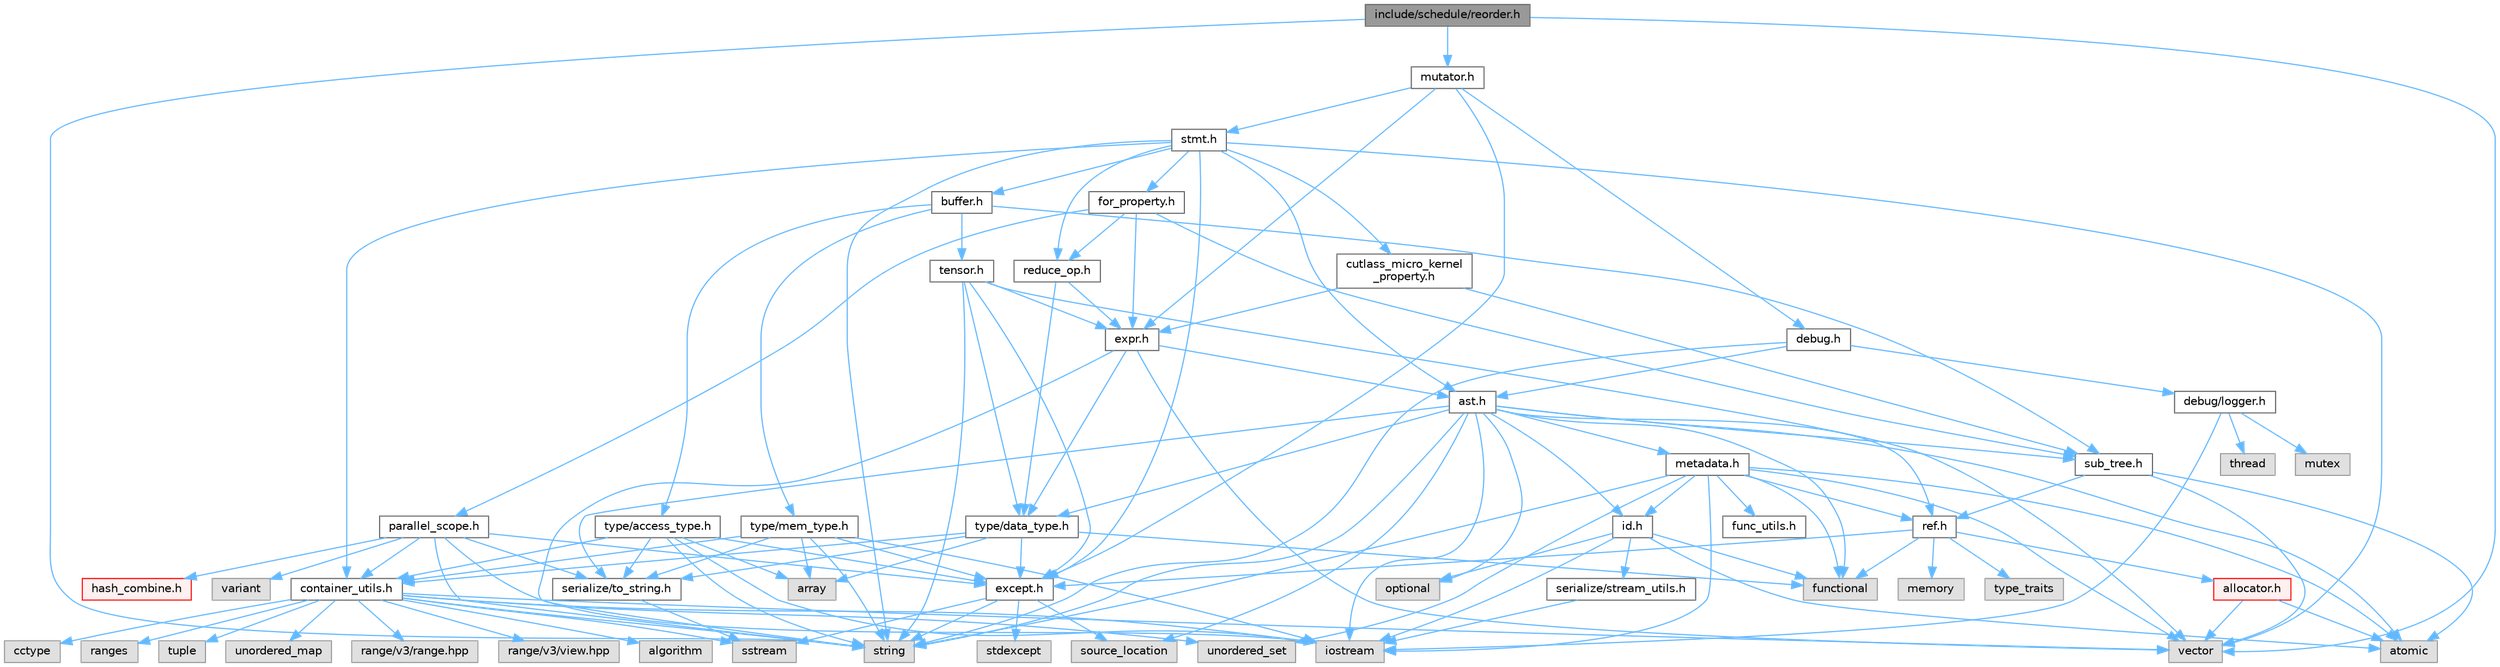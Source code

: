 digraph "include/schedule/reorder.h"
{
 // LATEX_PDF_SIZE
  bgcolor="transparent";
  edge [fontname=Helvetica,fontsize=10,labelfontname=Helvetica,labelfontsize=10];
  node [fontname=Helvetica,fontsize=10,shape=box,height=0.2,width=0.4];
  Node1 [label="include/schedule/reorder.h",height=0.2,width=0.4,color="gray40", fillcolor="grey60", style="filled", fontcolor="black",tooltip=" "];
  Node1 -> Node2 [color="steelblue1",style="solid"];
  Node2 [label="string",height=0.2,width=0.4,color="grey60", fillcolor="#E0E0E0", style="filled",tooltip=" "];
  Node1 -> Node3 [color="steelblue1",style="solid"];
  Node3 [label="vector",height=0.2,width=0.4,color="grey60", fillcolor="#E0E0E0", style="filled",tooltip=" "];
  Node1 -> Node4 [color="steelblue1",style="solid"];
  Node4 [label="mutator.h",height=0.2,width=0.4,color="grey40", fillcolor="white", style="filled",URL="$mutator_8h.html",tooltip=" "];
  Node4 -> Node5 [color="steelblue1",style="solid"];
  Node5 [label="debug.h",height=0.2,width=0.4,color="grey40", fillcolor="white", style="filled",URL="$debug_8h.html",tooltip=" "];
  Node5 -> Node2 [color="steelblue1",style="solid"];
  Node5 -> Node6 [color="steelblue1",style="solid"];
  Node6 [label="ast.h",height=0.2,width=0.4,color="grey40", fillcolor="white", style="filled",URL="$ast_8h.html",tooltip=" "];
  Node6 -> Node7 [color="steelblue1",style="solid"];
  Node7 [label="atomic",height=0.2,width=0.4,color="grey60", fillcolor="#E0E0E0", style="filled",tooltip=" "];
  Node6 -> Node8 [color="steelblue1",style="solid"];
  Node8 [label="functional",height=0.2,width=0.4,color="grey60", fillcolor="#E0E0E0", style="filled",tooltip=" "];
  Node6 -> Node9 [color="steelblue1",style="solid"];
  Node9 [label="iostream",height=0.2,width=0.4,color="grey60", fillcolor="#E0E0E0", style="filled",tooltip=" "];
  Node6 -> Node10 [color="steelblue1",style="solid"];
  Node10 [label="optional",height=0.2,width=0.4,color="grey60", fillcolor="#E0E0E0", style="filled",tooltip=" "];
  Node6 -> Node11 [color="steelblue1",style="solid"];
  Node11 [label="source_location",height=0.2,width=0.4,color="grey60", fillcolor="#E0E0E0", style="filled",tooltip=" "];
  Node6 -> Node2 [color="steelblue1",style="solid"];
  Node6 -> Node12 [color="steelblue1",style="solid"];
  Node12 [label="id.h",height=0.2,width=0.4,color="grey40", fillcolor="white", style="filled",URL="$id_8h.html",tooltip=" "];
  Node12 -> Node7 [color="steelblue1",style="solid"];
  Node12 -> Node8 [color="steelblue1",style="solid"];
  Node12 -> Node9 [color="steelblue1",style="solid"];
  Node12 -> Node10 [color="steelblue1",style="solid"];
  Node12 -> Node13 [color="steelblue1",style="solid"];
  Node13 [label="serialize/stream_utils.h",height=0.2,width=0.4,color="grey40", fillcolor="white", style="filled",URL="$stream__utils_8h.html",tooltip=" "];
  Node13 -> Node9 [color="steelblue1",style="solid"];
  Node6 -> Node14 [color="steelblue1",style="solid"];
  Node14 [label="metadata.h",height=0.2,width=0.4,color="grey40", fillcolor="white", style="filled",URL="$metadata_8h.html",tooltip=" "];
  Node14 -> Node7 [color="steelblue1",style="solid"];
  Node14 -> Node8 [color="steelblue1",style="solid"];
  Node14 -> Node9 [color="steelblue1",style="solid"];
  Node14 -> Node2 [color="steelblue1",style="solid"];
  Node14 -> Node15 [color="steelblue1",style="solid"];
  Node15 [label="unordered_set",height=0.2,width=0.4,color="grey60", fillcolor="#E0E0E0", style="filled",tooltip=" "];
  Node14 -> Node3 [color="steelblue1",style="solid"];
  Node14 -> Node16 [color="steelblue1",style="solid"];
  Node16 [label="func_utils.h",height=0.2,width=0.4,color="grey40", fillcolor="white", style="filled",URL="$func__utils_8h.html",tooltip=" "];
  Node14 -> Node12 [color="steelblue1",style="solid"];
  Node14 -> Node17 [color="steelblue1",style="solid"];
  Node17 [label="ref.h",height=0.2,width=0.4,color="grey40", fillcolor="white", style="filled",URL="$ref_8h.html",tooltip=" "];
  Node17 -> Node8 [color="steelblue1",style="solid"];
  Node17 -> Node18 [color="steelblue1",style="solid"];
  Node18 [label="memory",height=0.2,width=0.4,color="grey60", fillcolor="#E0E0E0", style="filled",tooltip=" "];
  Node17 -> Node19 [color="steelblue1",style="solid"];
  Node19 [label="type_traits",height=0.2,width=0.4,color="grey60", fillcolor="#E0E0E0", style="filled",tooltip=" "];
  Node17 -> Node20 [color="steelblue1",style="solid"];
  Node20 [label="allocator.h",height=0.2,width=0.4,color="red", fillcolor="#FFF0F0", style="filled",URL="$allocator_8h.html",tooltip=" "];
  Node20 -> Node7 [color="steelblue1",style="solid"];
  Node20 -> Node3 [color="steelblue1",style="solid"];
  Node17 -> Node23 [color="steelblue1",style="solid"];
  Node23 [label="except.h",height=0.2,width=0.4,color="grey40", fillcolor="white", style="filled",URL="$except_8h.html",tooltip=" "];
  Node23 -> Node11 [color="steelblue1",style="solid"];
  Node23 -> Node24 [color="steelblue1",style="solid"];
  Node24 [label="sstream",height=0.2,width=0.4,color="grey60", fillcolor="#E0E0E0", style="filled",tooltip=" "];
  Node23 -> Node25 [color="steelblue1",style="solid"];
  Node25 [label="stdexcept",height=0.2,width=0.4,color="grey60", fillcolor="#E0E0E0", style="filled",tooltip=" "];
  Node23 -> Node2 [color="steelblue1",style="solid"];
  Node6 -> Node17 [color="steelblue1",style="solid"];
  Node6 -> Node26 [color="steelblue1",style="solid"];
  Node26 [label="serialize/to_string.h",height=0.2,width=0.4,color="grey40", fillcolor="white", style="filled",URL="$to__string_8h.html",tooltip=" "];
  Node26 -> Node24 [color="steelblue1",style="solid"];
  Node6 -> Node27 [color="steelblue1",style="solid"];
  Node27 [label="sub_tree.h",height=0.2,width=0.4,color="grey40", fillcolor="white", style="filled",URL="$sub__tree_8h.html",tooltip=" "];
  Node27 -> Node7 [color="steelblue1",style="solid"];
  Node27 -> Node3 [color="steelblue1",style="solid"];
  Node27 -> Node17 [color="steelblue1",style="solid"];
  Node6 -> Node28 [color="steelblue1",style="solid"];
  Node28 [label="type/data_type.h",height=0.2,width=0.4,color="grey40", fillcolor="white", style="filled",URL="$data__type_8h.html",tooltip=" "];
  Node28 -> Node29 [color="steelblue1",style="solid"];
  Node29 [label="array",height=0.2,width=0.4,color="grey60", fillcolor="#E0E0E0", style="filled",tooltip=" "];
  Node28 -> Node8 [color="steelblue1",style="solid"];
  Node28 -> Node30 [color="steelblue1",style="solid"];
  Node30 [label="container_utils.h",height=0.2,width=0.4,color="grey40", fillcolor="white", style="filled",URL="$container__utils_8h.html",tooltip=" "];
  Node30 -> Node31 [color="steelblue1",style="solid"];
  Node31 [label="algorithm",height=0.2,width=0.4,color="grey60", fillcolor="#E0E0E0", style="filled",tooltip=" "];
  Node30 -> Node32 [color="steelblue1",style="solid"];
  Node32 [label="cctype",height=0.2,width=0.4,color="grey60", fillcolor="#E0E0E0", style="filled",tooltip=" "];
  Node30 -> Node9 [color="steelblue1",style="solid"];
  Node30 -> Node33 [color="steelblue1",style="solid"];
  Node33 [label="ranges",height=0.2,width=0.4,color="grey60", fillcolor="#E0E0E0", style="filled",tooltip=" "];
  Node30 -> Node24 [color="steelblue1",style="solid"];
  Node30 -> Node2 [color="steelblue1",style="solid"];
  Node30 -> Node34 [color="steelblue1",style="solid"];
  Node34 [label="tuple",height=0.2,width=0.4,color="grey60", fillcolor="#E0E0E0", style="filled",tooltip=" "];
  Node30 -> Node35 [color="steelblue1",style="solid"];
  Node35 [label="unordered_map",height=0.2,width=0.4,color="grey60", fillcolor="#E0E0E0", style="filled",tooltip=" "];
  Node30 -> Node15 [color="steelblue1",style="solid"];
  Node30 -> Node3 [color="steelblue1",style="solid"];
  Node30 -> Node36 [color="steelblue1",style="solid"];
  Node36 [label="range/v3/range.hpp",height=0.2,width=0.4,color="grey60", fillcolor="#E0E0E0", style="filled",tooltip=" "];
  Node30 -> Node37 [color="steelblue1",style="solid"];
  Node37 [label="range/v3/view.hpp",height=0.2,width=0.4,color="grey60", fillcolor="#E0E0E0", style="filled",tooltip=" "];
  Node28 -> Node23 [color="steelblue1",style="solid"];
  Node28 -> Node26 [color="steelblue1",style="solid"];
  Node5 -> Node38 [color="steelblue1",style="solid"];
  Node38 [label="debug/logger.h",height=0.2,width=0.4,color="grey40", fillcolor="white", style="filled",URL="$logger_8h.html",tooltip=" "];
  Node38 -> Node9 [color="steelblue1",style="solid"];
  Node38 -> Node39 [color="steelblue1",style="solid"];
  Node39 [label="mutex",height=0.2,width=0.4,color="grey60", fillcolor="#E0E0E0", style="filled",tooltip=" "];
  Node38 -> Node40 [color="steelblue1",style="solid"];
  Node40 [label="thread",height=0.2,width=0.4,color="grey60", fillcolor="#E0E0E0", style="filled",tooltip=" "];
  Node4 -> Node23 [color="steelblue1",style="solid"];
  Node4 -> Node41 [color="steelblue1",style="solid"];
  Node41 [label="expr.h",height=0.2,width=0.4,color="grey40", fillcolor="white", style="filled",URL="$expr_8h.html",tooltip=" "];
  Node41 -> Node2 [color="steelblue1",style="solid"];
  Node41 -> Node3 [color="steelblue1",style="solid"];
  Node41 -> Node6 [color="steelblue1",style="solid"];
  Node41 -> Node28 [color="steelblue1",style="solid"];
  Node4 -> Node42 [color="steelblue1",style="solid"];
  Node42 [label="stmt.h",height=0.2,width=0.4,color="grey40", fillcolor="white", style="filled",URL="$stmt_8h.html",tooltip=" "];
  Node42 -> Node2 [color="steelblue1",style="solid"];
  Node42 -> Node3 [color="steelblue1",style="solid"];
  Node42 -> Node6 [color="steelblue1",style="solid"];
  Node42 -> Node43 [color="steelblue1",style="solid"];
  Node43 [label="buffer.h",height=0.2,width=0.4,color="grey40", fillcolor="white", style="filled",URL="$buffer_8h.html",tooltip=" "];
  Node43 -> Node27 [color="steelblue1",style="solid"];
  Node43 -> Node44 [color="steelblue1",style="solid"];
  Node44 [label="tensor.h",height=0.2,width=0.4,color="grey40", fillcolor="white", style="filled",URL="$tensor_8h.html",tooltip=" "];
  Node44 -> Node2 [color="steelblue1",style="solid"];
  Node44 -> Node3 [color="steelblue1",style="solid"];
  Node44 -> Node23 [color="steelblue1",style="solid"];
  Node44 -> Node41 [color="steelblue1",style="solid"];
  Node44 -> Node28 [color="steelblue1",style="solid"];
  Node43 -> Node45 [color="steelblue1",style="solid"];
  Node45 [label="type/access_type.h",height=0.2,width=0.4,color="grey40", fillcolor="white", style="filled",URL="$access__type_8h.html",tooltip=" "];
  Node45 -> Node29 [color="steelblue1",style="solid"];
  Node45 -> Node9 [color="steelblue1",style="solid"];
  Node45 -> Node2 [color="steelblue1",style="solid"];
  Node45 -> Node30 [color="steelblue1",style="solid"];
  Node45 -> Node23 [color="steelblue1",style="solid"];
  Node45 -> Node26 [color="steelblue1",style="solid"];
  Node43 -> Node46 [color="steelblue1",style="solid"];
  Node46 [label="type/mem_type.h",height=0.2,width=0.4,color="grey40", fillcolor="white", style="filled",URL="$mem__type_8h.html",tooltip=" "];
  Node46 -> Node29 [color="steelblue1",style="solid"];
  Node46 -> Node9 [color="steelblue1",style="solid"];
  Node46 -> Node2 [color="steelblue1",style="solid"];
  Node46 -> Node30 [color="steelblue1",style="solid"];
  Node46 -> Node23 [color="steelblue1",style="solid"];
  Node46 -> Node26 [color="steelblue1",style="solid"];
  Node42 -> Node30 [color="steelblue1",style="solid"];
  Node42 -> Node47 [color="steelblue1",style="solid"];
  Node47 [label="cutlass_micro_kernel\l_property.h",height=0.2,width=0.4,color="grey40", fillcolor="white", style="filled",URL="$cutlass__micro__kernel__property_8h.html",tooltip=" "];
  Node47 -> Node41 [color="steelblue1",style="solid"];
  Node47 -> Node27 [color="steelblue1",style="solid"];
  Node42 -> Node23 [color="steelblue1",style="solid"];
  Node42 -> Node48 [color="steelblue1",style="solid"];
  Node48 [label="for_property.h",height=0.2,width=0.4,color="grey40", fillcolor="white", style="filled",URL="$for__property_8h.html",tooltip=" "];
  Node48 -> Node41 [color="steelblue1",style="solid"];
  Node48 -> Node49 [color="steelblue1",style="solid"];
  Node49 [label="parallel_scope.h",height=0.2,width=0.4,color="grey40", fillcolor="white", style="filled",URL="$parallel__scope_8h.html",tooltip=" "];
  Node49 -> Node9 [color="steelblue1",style="solid"];
  Node49 -> Node2 [color="steelblue1",style="solid"];
  Node49 -> Node50 [color="steelblue1",style="solid"];
  Node50 [label="variant",height=0.2,width=0.4,color="grey60", fillcolor="#E0E0E0", style="filled",tooltip=" "];
  Node49 -> Node30 [color="steelblue1",style="solid"];
  Node49 -> Node23 [color="steelblue1",style="solid"];
  Node49 -> Node51 [color="steelblue1",style="solid"];
  Node51 [label="hash_combine.h",height=0.2,width=0.4,color="red", fillcolor="#FFF0F0", style="filled",URL="$hash__combine_8h.html",tooltip=" "];
  Node49 -> Node26 [color="steelblue1",style="solid"];
  Node48 -> Node52 [color="steelblue1",style="solid"];
  Node52 [label="reduce_op.h",height=0.2,width=0.4,color="grey40", fillcolor="white", style="filled",URL="$reduce__op_8h.html",tooltip=" "];
  Node52 -> Node41 [color="steelblue1",style="solid"];
  Node52 -> Node28 [color="steelblue1",style="solid"];
  Node48 -> Node27 [color="steelblue1",style="solid"];
  Node42 -> Node52 [color="steelblue1",style="solid"];
}
